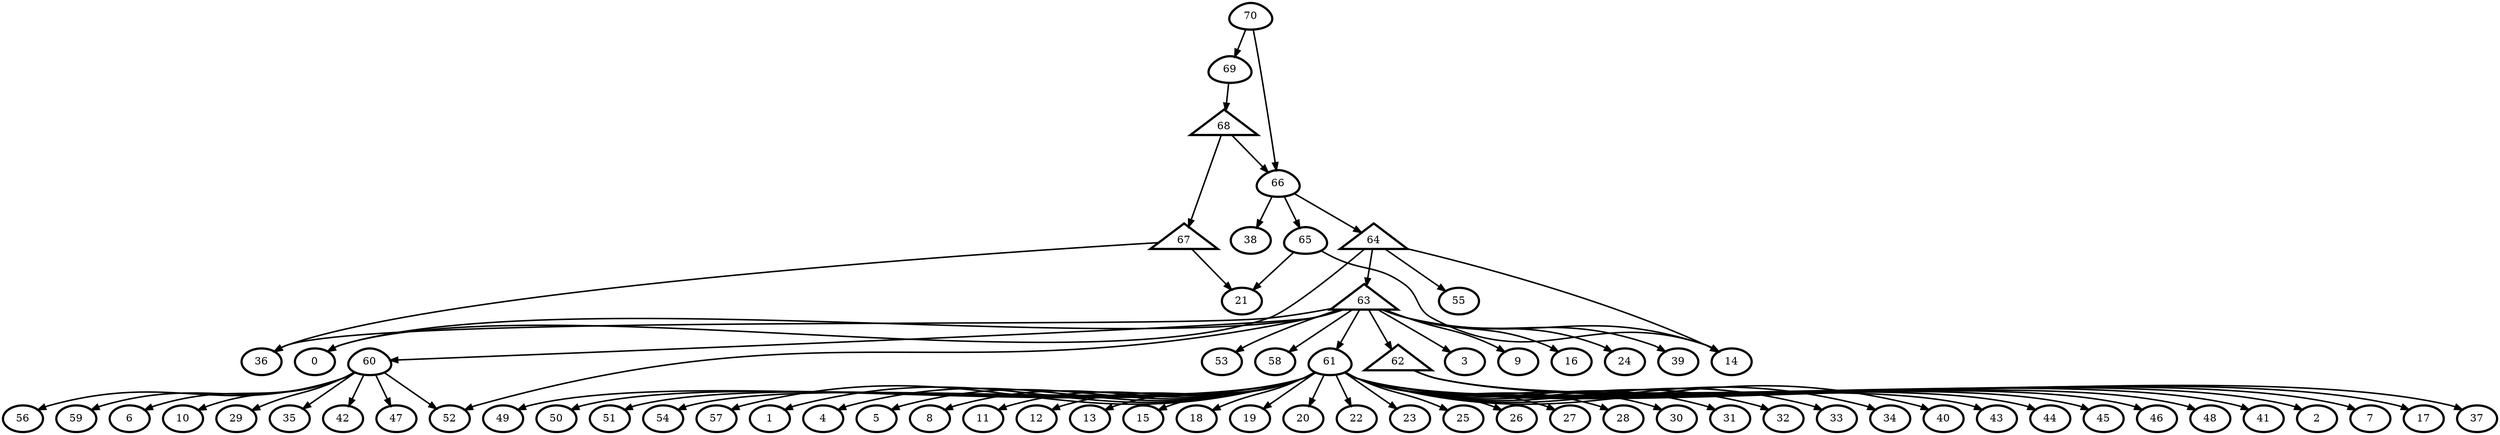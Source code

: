 digraph G {
    0 [penwidth=3,label="0"]
    1 [penwidth=3,label="1"]
    2 [penwidth=3,label="2"]
    3 [penwidth=3,label="3"]
    4 [penwidth=3,label="4"]
    5 [penwidth=3,label="5"]
    6 [penwidth=3,label="6"]
    7 [penwidth=3,label="7"]
    8 [penwidth=3,label="8"]
    9 [penwidth=3,label="9"]
    10 [penwidth=3,label="10"]
    11 [penwidth=3,label="11"]
    12 [penwidth=3,label="12"]
    13 [penwidth=3,label="13"]
    14 [penwidth=3,label="14"]
    15 [penwidth=3,label="15"]
    16 [penwidth=3,label="16"]
    17 [penwidth=3,label="17"]
    18 [penwidth=3,label="18"]
    19 [penwidth=3,label="19"]
    20 [penwidth=3,label="20"]
    21 [penwidth=3,label="21"]
    22 [penwidth=3,label="22"]
    23 [penwidth=3,label="23"]
    24 [penwidth=3,label="24"]
    25 [penwidth=3,label="25"]
    26 [penwidth=3,label="26"]
    27 [penwidth=3,label="27"]
    28 [penwidth=3,label="28"]
    29 [penwidth=3,label="29"]
    30 [penwidth=3,label="30"]
    31 [penwidth=3,label="31"]
    32 [penwidth=3,label="32"]
    33 [penwidth=3,label="33"]
    34 [penwidth=3,label="34"]
    35 [penwidth=3,label="35"]
    36 [penwidth=3,label="36"]
    37 [penwidth=3,label="37"]
    38 [penwidth=3,label="38"]
    39 [penwidth=3,label="39"]
    40 [penwidth=3,label="40"]
    41 [penwidth=3,label="41"]
    42 [penwidth=3,label="42"]
    43 [penwidth=3,label="43"]
    44 [penwidth=3,label="44"]
    45 [penwidth=3,label="45"]
    46 [penwidth=3,label="46"]
    47 [penwidth=3,label="47"]
    48 [penwidth=3,label="48"]
    49 [penwidth=3,label="49"]
    50 [penwidth=3,label="50"]
    51 [penwidth=3,label="51"]
    52 [penwidth=3,label="52"]
    53 [penwidth=3,label="53"]
    54 [penwidth=3,label="54"]
    55 [penwidth=3,label="55"]
    56 [penwidth=3,label="56"]
    57 [penwidth=3,label="57"]
    58 [penwidth=3,label="58"]
    59 [penwidth=3,label="59"]
    60 [penwidth=3,label="60",shape = "egg"]
    61 [penwidth=3,label="61",shape = "egg"]
    62 [penwidth=3,label="65",shape = "egg"]
    63 [penwidth=3,label="66",shape = "egg"]
    64 [penwidth=3,label="69",shape = "egg"]
    65 [penwidth=3,label="62",shape = "triangle"]
    66 [penwidth=3,label="63",shape = "triangle"]
    67 [penwidth=3,label="64",shape = "triangle"]
    68 [penwidth=3,label="67",shape = "triangle"]
    69 [penwidth=3,label="68",shape = "triangle"]
    70 [penwidth=3,label="70",shape = "egg"]

    60 -> 56 [penwidth=2]
    60 -> 35 [penwidth=2]
    60 -> 52 [penwidth=2]
    60 -> 42 [penwidth=2]
    60 -> 10 [penwidth=2]
    60 -> 59 [penwidth=2]
    60 -> 47 [penwidth=2]
    60 -> 6 [penwidth=2]
    60 -> 29 [penwidth=2]
    61 -> 31 [penwidth=2]
    61 -> 51 [penwidth=2]
    61 -> 13 [penwidth=2]
    61 -> 46 [penwidth=2]
    61 -> 34 [penwidth=2]
    61 -> 1 [penwidth=2]
    61 -> 25 [penwidth=2]
    61 -> 45 [penwidth=2]
    61 -> 30 [penwidth=2]
    61 -> 19 [penwidth=2]
    61 -> 28 [penwidth=2]
    61 -> 18 [penwidth=2]
    61 -> 11 [penwidth=2]
    61 -> 8 [penwidth=2]
    61 -> 48 [penwidth=2]
    61 -> 32 [penwidth=2]
    61 -> 22 [penwidth=2]
    61 -> 57 [penwidth=2]
    61 -> 54 [penwidth=2]
    61 -> 5 [penwidth=2]
    61 -> 26 [penwidth=2]
    61 -> 27 [penwidth=2]
    61 -> 40 [penwidth=2]
    61 -> 44 [penwidth=2]
    61 -> 43 [penwidth=2]
    61 -> 23 [penwidth=2]
    61 -> 33 [penwidth=2]
    61 -> 12 [penwidth=2]
    61 -> 15 [penwidth=2]
    61 -> 4 [penwidth=2]
    61 -> 20 [penwidth=2]
    61 -> 49 [penwidth=2]
    61 -> 50 [penwidth=2]
    65 -> 7 [penwidth=2]
    65 -> 17 [penwidth=2]
    65 -> 2 [penwidth=2]
    65 -> 41 [penwidth=2]
    65 -> 37 [penwidth=2]
    66 -> 58 [penwidth=2]
    66 -> 52 [penwidth=2]
    66 -> 39 [penwidth=2]
    66 -> 53 [penwidth=2]
    66 -> 0 [penwidth=2]
    66 -> 60 [penwidth=2]
    66 -> 16 [penwidth=2]
    66 -> 14 [penwidth=2]
    66 -> 61 [penwidth=2]
    66 -> 65 [penwidth=2]
    66 -> 3 [penwidth=2]
    66 -> 9 [penwidth=2]
    66 -> 36 [penwidth=2]
    66 -> 24 [penwidth=2]
    67 -> 55 [penwidth=2]
    67 -> 66 [penwidth=2]
    67 -> 14 [penwidth=2]
    67 -> 0 [penwidth=2]
    62 -> 14 [penwidth=2]
    62 -> 21 [penwidth=2]
    63 -> 38 [penwidth=2]
    63 -> 67 [penwidth=2]
    63 -> 62 [penwidth=2]
    68 -> 21 [penwidth=2]
    68 -> 36 [penwidth=2]
    69 -> 63 [penwidth=2]
    69 -> 68 [penwidth=2]
    64 -> 69 [penwidth=2]
    70 -> 64 [penwidth=2]
    70 -> 63 [penwidth=2]
}